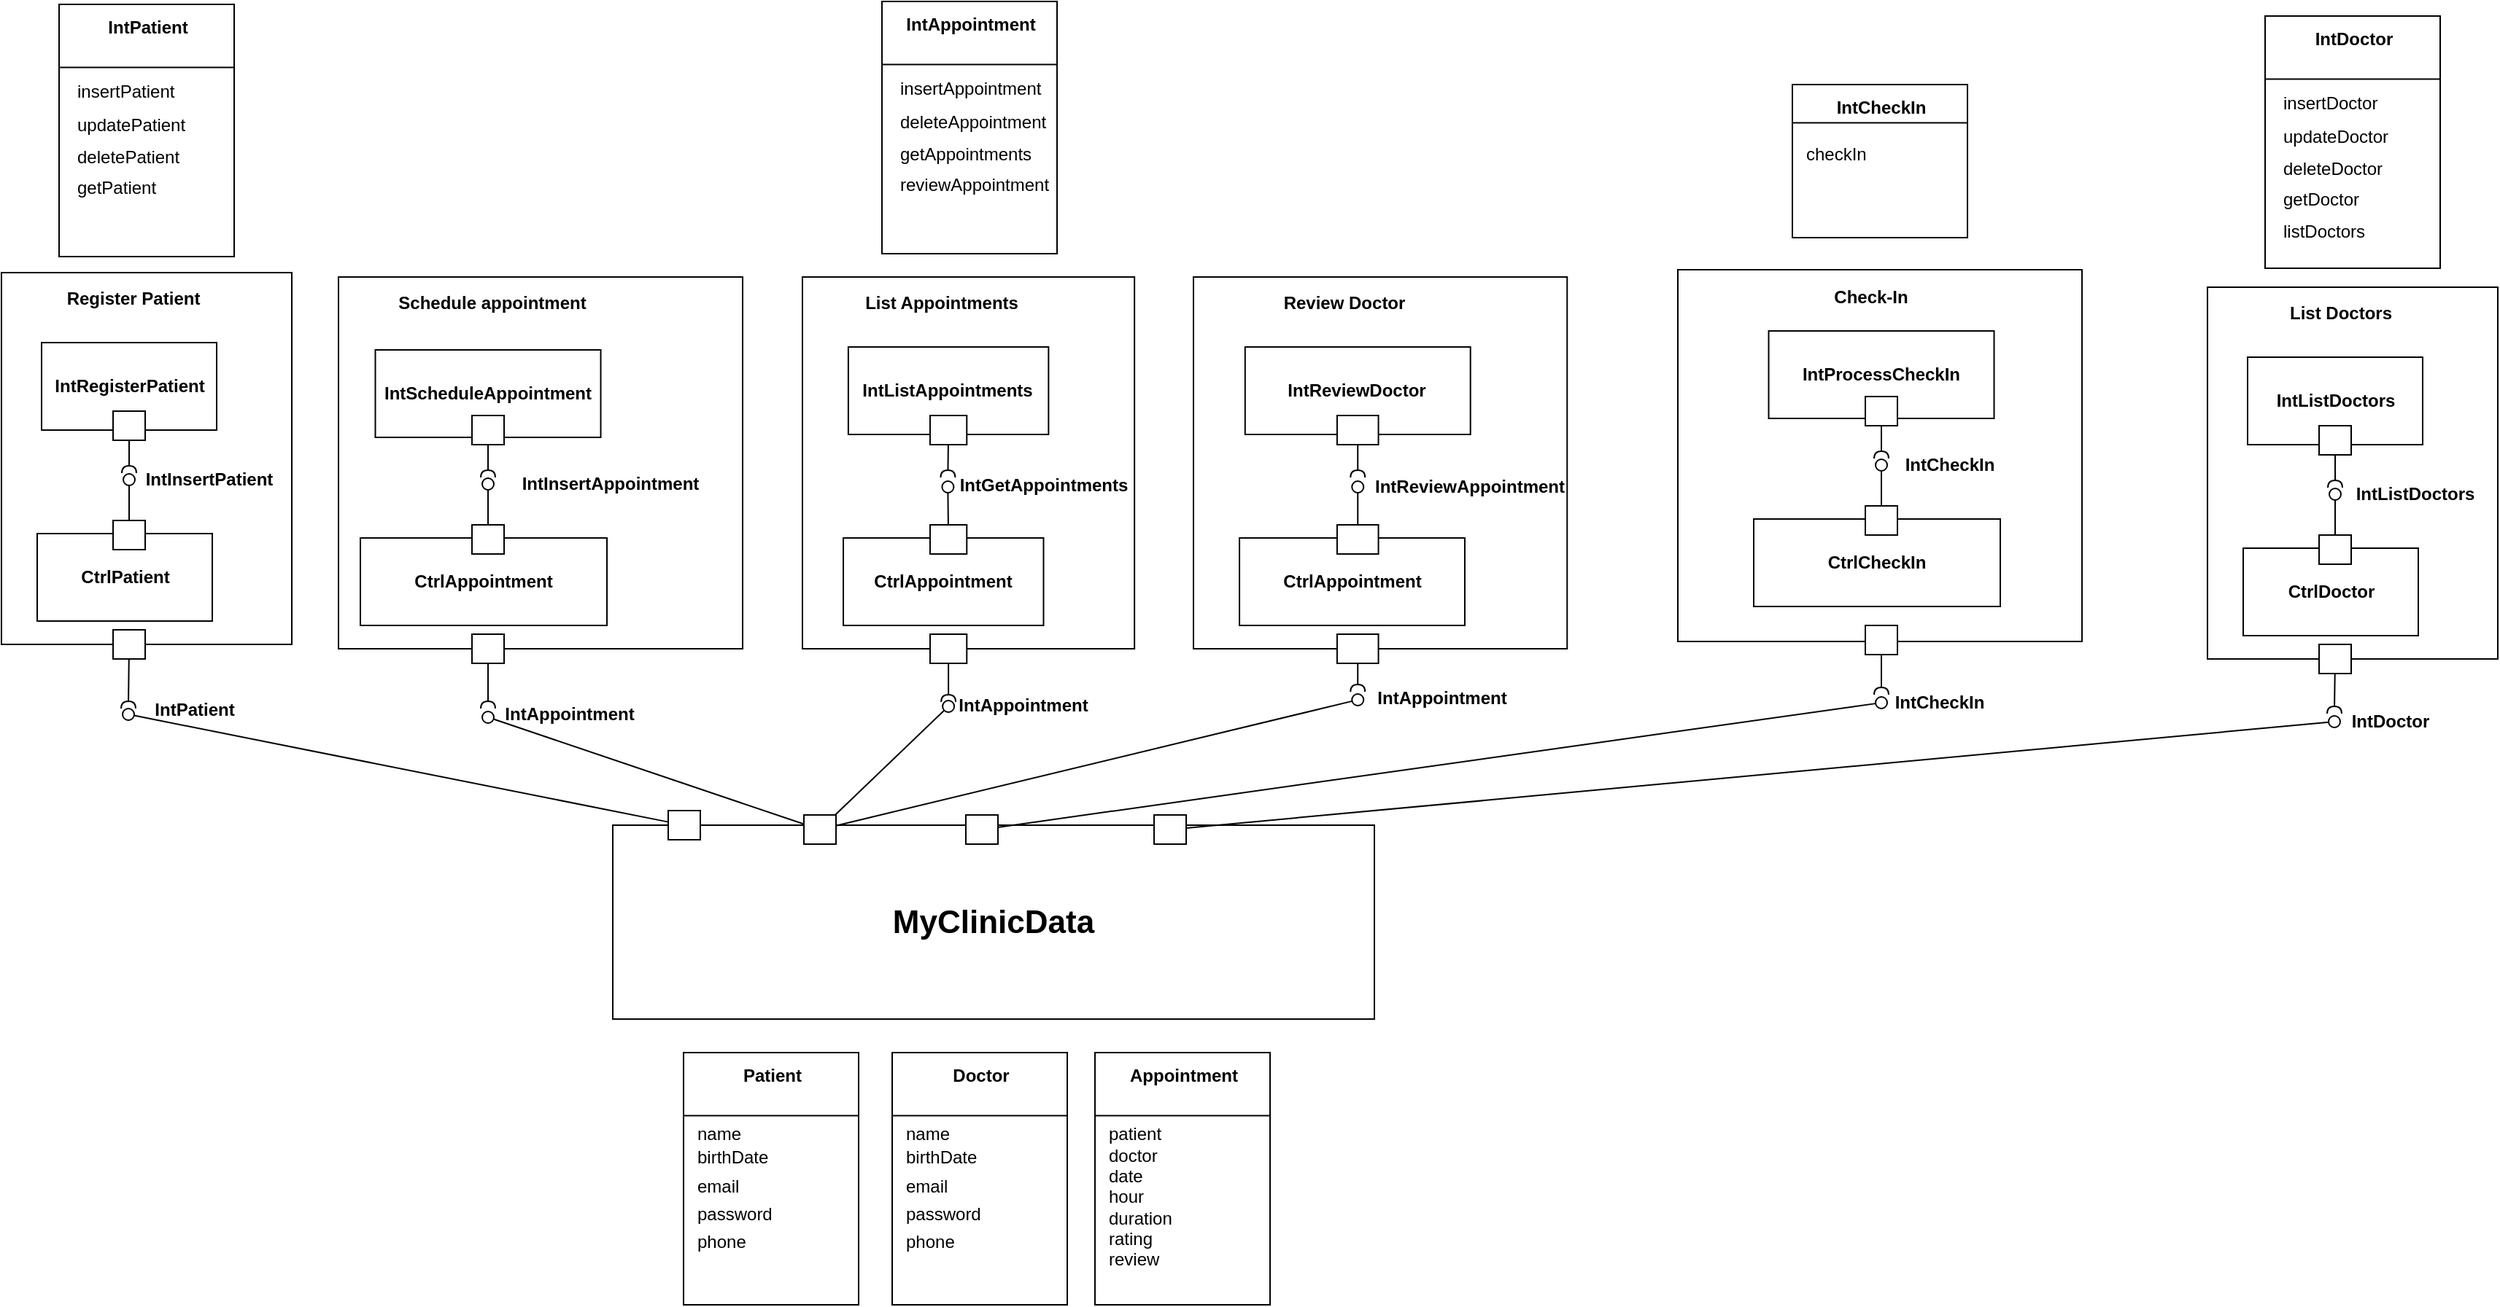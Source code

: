 <mxfile version="24.4.9" type="github">
  <diagram name="Page-1" id="0B5eI2xymsMHZ5SvDX9c">
    <mxGraphModel dx="3259" dy="1536" grid="0" gridSize="10" guides="1" tooltips="1" connect="1" arrows="1" fold="1" page="0" pageScale="1" pageWidth="827" pageHeight="1169" math="0" shadow="0">
      <root>
        <mxCell id="0" />
        <mxCell id="1" parent="0" />
        <mxCell id="xZbFikLeT4wvKo1gLeNr-37" value="" style="endArrow=none;html=1;rounded=0;align=center;verticalAlign=top;endFill=0;labelBackgroundColor=none;endSize=2;" parent="1" source="xZbFikLeT4wvKo1gLeNr-43" target="xZbFikLeT4wvKo1gLeNr-38" edge="1">
          <mxGeometry relative="1" as="geometry">
            <mxPoint x="-330" y="279" as="sourcePoint" />
          </mxGeometry>
        </mxCell>
        <mxCell id="xZbFikLeT4wvKo1gLeNr-38" value="" style="ellipse;html=1;fontSize=11;align=center;fillColor=none;points=[];aspect=fixed;resizable=0;verticalAlign=bottom;labelPosition=center;verticalLabelPosition=top;flipH=1;" parent="1" vertex="1">
          <mxGeometry x="-794" y="274" width="8" height="8" as="geometry" />
        </mxCell>
        <mxCell id="xZbFikLeT4wvKo1gLeNr-39" value="" style="endArrow=none;html=1;rounded=0;align=center;verticalAlign=top;endFill=0;labelBackgroundColor=none;endSize=2;" parent="1" source="xZbFikLeT4wvKo1gLeNr-41" target="xZbFikLeT4wvKo1gLeNr-40" edge="1">
          <mxGeometry relative="1" as="geometry" />
        </mxCell>
        <mxCell id="xZbFikLeT4wvKo1gLeNr-40" value="" style="shape=requiredInterface;html=1;fontSize=11;align=center;fillColor=none;points=[];aspect=fixed;resizable=0;verticalAlign=bottom;labelPosition=center;verticalLabelPosition=top;flipH=1;rotation=90;" parent="1" vertex="1">
          <mxGeometry x="-792.5" y="266.5" width="5" height="10" as="geometry" />
        </mxCell>
        <mxCell id="xZbFikLeT4wvKo1gLeNr-47" value="&lt;b&gt;IntPatient&lt;/b&gt;" style="text;html=1;align=center;verticalAlign=middle;resizable=0;points=[];autosize=1;strokeColor=none;fillColor=none;" parent="1" vertex="1">
          <mxGeometry x="-782" y="262" width="73" height="26" as="geometry" />
        </mxCell>
        <mxCell id="DU2dMSWvI3W8ItSwa-sJ-14" value="" style="endArrow=none;html=1;rounded=0;align=center;verticalAlign=top;endFill=0;labelBackgroundColor=none;endSize=2;" parent="1" source="DU2dMSWvI3W8ItSwa-sJ-19" target="DU2dMSWvI3W8ItSwa-sJ-15" edge="1">
          <mxGeometry relative="1" as="geometry">
            <mxPoint x="-23" y="279" as="sourcePoint" />
          </mxGeometry>
        </mxCell>
        <mxCell id="DU2dMSWvI3W8ItSwa-sJ-15" value="" style="ellipse;html=1;fontSize=11;align=center;fillColor=none;points=[];aspect=fixed;resizable=0;verticalAlign=bottom;labelPosition=center;verticalLabelPosition=top;flipH=1;" parent="1" vertex="1">
          <mxGeometry x="-547.5" y="276" width="8" height="8" as="geometry" />
        </mxCell>
        <mxCell id="DU2dMSWvI3W8ItSwa-sJ-16" value="" style="endArrow=none;html=1;rounded=0;align=center;verticalAlign=top;endFill=0;labelBackgroundColor=none;endSize=2;" parent="1" source="DU2dMSWvI3W8ItSwa-sJ-18" target="DU2dMSWvI3W8ItSwa-sJ-17" edge="1">
          <mxGeometry relative="1" as="geometry" />
        </mxCell>
        <mxCell id="DU2dMSWvI3W8ItSwa-sJ-17" value="" style="shape=requiredInterface;html=1;fontSize=11;align=center;fillColor=none;points=[];aspect=fixed;resizable=0;verticalAlign=bottom;labelPosition=center;verticalLabelPosition=top;flipH=1;rotation=90;" parent="1" vertex="1">
          <mxGeometry x="-546" y="266.5" width="5" height="10" as="geometry" />
        </mxCell>
        <mxCell id="DU2dMSWvI3W8ItSwa-sJ-20" value="&lt;b&gt;IntCheckIn&lt;/b&gt;" style="text;html=1;align=center;verticalAlign=middle;resizable=0;points=[];autosize=1;strokeColor=none;fillColor=none;" parent="1" vertex="1">
          <mxGeometry x="411.5" y="257" width="79" height="26" as="geometry" />
        </mxCell>
        <mxCell id="DU2dMSWvI3W8ItSwa-sJ-111" value="" style="endArrow=none;html=1;rounded=0;align=center;verticalAlign=top;endFill=0;labelBackgroundColor=none;endSize=2;" parent="1" source="DU2dMSWvI3W8ItSwa-sJ-117" target="DU2dMSWvI3W8ItSwa-sJ-112" edge="1">
          <mxGeometry relative="1" as="geometry">
            <mxPoint x="214" y="340" as="sourcePoint" />
          </mxGeometry>
        </mxCell>
        <mxCell id="DU2dMSWvI3W8ItSwa-sJ-112" value="" style="ellipse;html=1;fontSize=11;align=center;fillColor=none;points=[];aspect=fixed;resizable=0;verticalAlign=bottom;labelPosition=center;verticalLabelPosition=top;flipH=1;" parent="1" vertex="1">
          <mxGeometry x="407.5" y="266" width="8" height="8" as="geometry" />
        </mxCell>
        <mxCell id="DU2dMSWvI3W8ItSwa-sJ-113" value="" style="endArrow=none;html=1;rounded=0;align=center;verticalAlign=top;endFill=0;labelBackgroundColor=none;endSize=2;" parent="1" source="DU2dMSWvI3W8ItSwa-sJ-115" target="DU2dMSWvI3W8ItSwa-sJ-114" edge="1">
          <mxGeometry relative="1" as="geometry" />
        </mxCell>
        <mxCell id="DU2dMSWvI3W8ItSwa-sJ-114" value="" style="shape=requiredInterface;html=1;fontSize=11;align=center;fillColor=none;points=[];aspect=fixed;resizable=0;verticalAlign=bottom;labelPosition=center;verticalLabelPosition=top;flipH=1;rotation=90;" parent="1" vertex="1">
          <mxGeometry x="409" y="257" width="5" height="10" as="geometry" />
        </mxCell>
        <mxCell id="uUh43rR42mcih1yRo6Ay-1" value="" style="group" vertex="1" connectable="0" parent="1">
          <mxGeometry x="-837.5" y="-209" width="120" height="173" as="geometry" />
        </mxCell>
        <mxCell id="DU2dMSWvI3W8ItSwa-sJ-78" value="" style="rounded=0;whiteSpace=wrap;html=1;fillColor=none;" parent="uUh43rR42mcih1yRo6Ay-1" vertex="1">
          <mxGeometry width="120" height="173" as="geometry" />
        </mxCell>
        <mxCell id="DU2dMSWvI3W8ItSwa-sJ-77" value="&lt;b&gt;IntPatient&lt;/b&gt;" style="text;html=1;align=center;verticalAlign=middle;resizable=0;points=[];autosize=1;strokeColor=none;fillColor=none;" parent="uUh43rR42mcih1yRo6Ay-1" vertex="1">
          <mxGeometry x="23.5" y="3" width="73" height="26" as="geometry" />
        </mxCell>
        <mxCell id="DU2dMSWvI3W8ItSwa-sJ-79" value="insertPatient&lt;div style=&quot;line-height: 90%;&quot;&gt;&lt;br&gt;&lt;div style=&quot;line-height: 90%;&quot;&gt;updatePatient&lt;/div&gt;&lt;div style=&quot;line-height: 90%;&quot;&gt;&lt;br&gt;&lt;/div&gt;&lt;div style=&quot;line-height: 90%;&quot;&gt;deletePatient&lt;/div&gt;&lt;div style=&quot;line-height: 90%;&quot;&gt;&lt;br&gt;&lt;/div&gt;&lt;div style=&quot;line-height: 90%;&quot;&gt;getPatient&lt;/div&gt;&lt;/div&gt;" style="text;html=1;align=left;verticalAlign=middle;resizable=0;points=[];autosize=1;strokeColor=none;fillColor=none;" parent="uUh43rR42mcih1yRo6Ay-1" vertex="1">
          <mxGeometry x="10" y="46" width="92" height="91" as="geometry" />
        </mxCell>
        <mxCell id="DU2dMSWvI3W8ItSwa-sJ-80" style="rounded=0;orthogonalLoop=1;jettySize=auto;html=1;exitX=0;exitY=0.25;exitDx=0;exitDy=0;entryX=1;entryY=0.25;entryDx=0;entryDy=0;endArrow=none;endFill=0;" parent="uUh43rR42mcih1yRo6Ay-1" source="DU2dMSWvI3W8ItSwa-sJ-78" target="DU2dMSWvI3W8ItSwa-sJ-78" edge="1">
          <mxGeometry relative="1" as="geometry" />
        </mxCell>
        <mxCell id="uUh43rR42mcih1yRo6Ay-2" value="" style="group" vertex="1" connectable="0" parent="1">
          <mxGeometry x="-877" y="-25" width="199" height="265" as="geometry" />
        </mxCell>
        <mxCell id="xZbFikLeT4wvKo1gLeNr-18" value="" style="rounded=0;whiteSpace=wrap;html=1;fillColor=none;align=center;" parent="uUh43rR42mcih1yRo6Ay-2" vertex="1">
          <mxGeometry width="199" height="255" as="geometry" />
        </mxCell>
        <mxCell id="xZbFikLeT4wvKo1gLeNr-19" value="&lt;b&gt;Register Patient&lt;/b&gt;" style="text;html=1;align=center;verticalAlign=middle;resizable=0;points=[];autosize=1;strokeColor=none;fillColor=none;" parent="uUh43rR42mcih1yRo6Ay-2" vertex="1">
          <mxGeometry x="35.5" y="5" width="109" height="26" as="geometry" />
        </mxCell>
        <mxCell id="xZbFikLeT4wvKo1gLeNr-22" value="" style="endArrow=none;html=1;rounded=0;align=center;verticalAlign=top;endFill=0;labelBackgroundColor=none;endSize=2;" parent="uUh43rR42mcih1yRo6Ay-2" source="xZbFikLeT4wvKo1gLeNr-33" target="xZbFikLeT4wvKo1gLeNr-23" edge="1">
          <mxGeometry relative="1" as="geometry">
            <mxPoint x="87.5" y="173" as="sourcePoint" />
          </mxGeometry>
        </mxCell>
        <mxCell id="xZbFikLeT4wvKo1gLeNr-23" value="" style="ellipse;html=1;fontSize=11;align=center;fillColor=none;points=[];aspect=fixed;resizable=0;verticalAlign=bottom;labelPosition=center;verticalLabelPosition=top;flipH=1;" parent="uUh43rR42mcih1yRo6Ay-2" vertex="1">
          <mxGeometry x="83.5" y="138" width="8" height="8" as="geometry" />
        </mxCell>
        <mxCell id="xZbFikLeT4wvKo1gLeNr-25" value="" style="endArrow=none;html=1;rounded=0;align=center;verticalAlign=top;endFill=0;labelBackgroundColor=none;endSize=2;" parent="uUh43rR42mcih1yRo6Ay-2" source="xZbFikLeT4wvKo1gLeNr-24" target="xZbFikLeT4wvKo1gLeNr-26" edge="1">
          <mxGeometry relative="1" as="geometry" />
        </mxCell>
        <mxCell id="xZbFikLeT4wvKo1gLeNr-26" value="" style="shape=requiredInterface;html=1;fontSize=11;align=center;fillColor=none;points=[];aspect=fixed;resizable=0;verticalAlign=bottom;labelPosition=center;verticalLabelPosition=top;flipH=1;rotation=90;" parent="uUh43rR42mcih1yRo6Ay-2" vertex="1">
          <mxGeometry x="85" y="130" width="5" height="10" as="geometry" />
        </mxCell>
        <mxCell id="xZbFikLeT4wvKo1gLeNr-30" value="" style="group" parent="uUh43rR42mcih1yRo6Ay-2" vertex="1" connectable="0">
          <mxGeometry x="27.5" y="48" width="120" height="67" as="geometry" />
        </mxCell>
        <mxCell id="xZbFikLeT4wvKo1gLeNr-20" value="&lt;b&gt;IntRegisterPatient&lt;/b&gt;" style="rounded=0;whiteSpace=wrap;html=1;fillColor=none;" parent="xZbFikLeT4wvKo1gLeNr-30" vertex="1">
          <mxGeometry width="120" height="60" as="geometry" />
        </mxCell>
        <mxCell id="xZbFikLeT4wvKo1gLeNr-24" value="" style="html=1;rounded=0;" parent="xZbFikLeT4wvKo1gLeNr-30" vertex="1">
          <mxGeometry x="49" y="47" width="22" height="20" as="geometry" />
        </mxCell>
        <mxCell id="xZbFikLeT4wvKo1gLeNr-34" value="&lt;b&gt;IntInsertPatient&lt;/b&gt;" style="text;html=1;align=center;verticalAlign=middle;resizable=0;points=[];autosize=1;strokeColor=none;fillColor=none;" parent="uUh43rR42mcih1yRo6Ay-2" vertex="1">
          <mxGeometry x="89" y="129" width="105" height="26" as="geometry" />
        </mxCell>
        <mxCell id="xZbFikLeT4wvKo1gLeNr-35" value="" style="group" parent="uUh43rR42mcih1yRo6Ay-2" vertex="1" connectable="0">
          <mxGeometry x="24.5" y="170" width="120" height="69" as="geometry" />
        </mxCell>
        <mxCell id="xZbFikLeT4wvKo1gLeNr-29" value="&lt;b&gt;CtrlPatient&lt;/b&gt;" style="rounded=0;whiteSpace=wrap;html=1;fillColor=none;" parent="xZbFikLeT4wvKo1gLeNr-35" vertex="1">
          <mxGeometry y="9" width="120" height="60" as="geometry" />
        </mxCell>
        <mxCell id="xZbFikLeT4wvKo1gLeNr-33" value="" style="html=1;rounded=0;" parent="xZbFikLeT4wvKo1gLeNr-35" vertex="1">
          <mxGeometry x="52" width="22" height="20" as="geometry" />
        </mxCell>
        <mxCell id="xZbFikLeT4wvKo1gLeNr-41" value="" style="html=1;rounded=0;" parent="uUh43rR42mcih1yRo6Ay-2" vertex="1">
          <mxGeometry x="76.5" y="245" width="22" height="20" as="geometry" />
        </mxCell>
        <mxCell id="xZbFikLeT4wvKo1gLeNr-46" value="" style="group" parent="1" vertex="1" connectable="0">
          <mxGeometry x="-458" y="344" width="534" height="143" as="geometry" />
        </mxCell>
        <mxCell id="xZbFikLeT4wvKo1gLeNr-1" value="&lt;b&gt;&lt;font style=&quot;font-size: 22px;&quot;&gt;MyClinicData&lt;/font&gt;&lt;/b&gt;" style="rounded=0;whiteSpace=wrap;html=1;fillColor=none;" parent="xZbFikLeT4wvKo1gLeNr-46" vertex="1">
          <mxGeometry y="10" width="522" height="133" as="geometry" />
        </mxCell>
        <mxCell id="xZbFikLeT4wvKo1gLeNr-43" value="" style="html=1;rounded=0;fillColor=default;" parent="xZbFikLeT4wvKo1gLeNr-46" vertex="1">
          <mxGeometry x="38" width="22" height="20" as="geometry" />
        </mxCell>
        <mxCell id="DU2dMSWvI3W8ItSwa-sJ-117" value="" style="html=1;rounded=0;fillColor=default;" parent="xZbFikLeT4wvKo1gLeNr-46" vertex="1">
          <mxGeometry x="242" y="3" width="22" height="20" as="geometry" />
        </mxCell>
        <mxCell id="DU2dMSWvI3W8ItSwa-sJ-19" value="" style="html=1;rounded=0;fillColor=default;" parent="xZbFikLeT4wvKo1gLeNr-46" vertex="1">
          <mxGeometry x="131" y="3" width="22" height="20" as="geometry" />
        </mxCell>
        <mxCell id="uUh43rR42mcih1yRo6Ay-16" value="" style="html=1;rounded=0;fillColor=default;" vertex="1" parent="xZbFikLeT4wvKo1gLeNr-46">
          <mxGeometry x="371" y="3" width="22" height="20" as="geometry" />
        </mxCell>
        <mxCell id="uUh43rR42mcih1yRo6Ay-3" value="" style="group" vertex="1" connectable="0" parent="1">
          <mxGeometry x="-646" y="-22" width="277" height="265" as="geometry" />
        </mxCell>
        <mxCell id="DU2dMSWvI3W8ItSwa-sJ-1" value="" style="rounded=0;whiteSpace=wrap;html=1;fillColor=none;align=center;" parent="uUh43rR42mcih1yRo6Ay-3" vertex="1">
          <mxGeometry width="277" height="255" as="geometry" />
        </mxCell>
        <mxCell id="DU2dMSWvI3W8ItSwa-sJ-2" value="&lt;b&gt;Schedule appointment&lt;/b&gt;" style="text;html=1;align=center;verticalAlign=middle;resizable=0;points=[];autosize=1;strokeColor=none;fillColor=none;" parent="uUh43rR42mcih1yRo6Ay-3" vertex="1">
          <mxGeometry x="31.5" y="5" width="147" height="26" as="geometry" />
        </mxCell>
        <mxCell id="DU2dMSWvI3W8ItSwa-sJ-3" value="" style="endArrow=none;html=1;rounded=0;align=center;verticalAlign=top;endFill=0;labelBackgroundColor=none;endSize=2;" parent="uUh43rR42mcih1yRo6Ay-3" source="DU2dMSWvI3W8ItSwa-sJ-13" target="DU2dMSWvI3W8ItSwa-sJ-4" edge="1">
          <mxGeometry relative="1" as="geometry">
            <mxPoint x="102.5" y="173" as="sourcePoint" />
          </mxGeometry>
        </mxCell>
        <mxCell id="DU2dMSWvI3W8ItSwa-sJ-4" value="" style="ellipse;html=1;fontSize=11;align=center;fillColor=none;points=[];aspect=fixed;resizable=0;verticalAlign=bottom;labelPosition=center;verticalLabelPosition=top;flipH=1;" parent="uUh43rR42mcih1yRo6Ay-3" vertex="1">
          <mxGeometry x="98.5" y="138" width="8" height="8" as="geometry" />
        </mxCell>
        <mxCell id="DU2dMSWvI3W8ItSwa-sJ-5" value="" style="endArrow=none;html=1;rounded=0;align=center;verticalAlign=top;endFill=0;labelBackgroundColor=none;endSize=2;" parent="uUh43rR42mcih1yRo6Ay-3" source="DU2dMSWvI3W8ItSwa-sJ-9" target="DU2dMSWvI3W8ItSwa-sJ-6" edge="1">
          <mxGeometry relative="1" as="geometry" />
        </mxCell>
        <mxCell id="DU2dMSWvI3W8ItSwa-sJ-6" value="" style="shape=requiredInterface;html=1;fontSize=11;align=center;fillColor=none;points=[];aspect=fixed;resizable=0;verticalAlign=bottom;labelPosition=center;verticalLabelPosition=top;flipH=1;rotation=90;" parent="uUh43rR42mcih1yRo6Ay-3" vertex="1">
          <mxGeometry x="100" y="130" width="5" height="10" as="geometry" />
        </mxCell>
        <mxCell id="DU2dMSWvI3W8ItSwa-sJ-10" value="&lt;b&gt;IntInsertAppointment&lt;/b&gt;" style="text;html=1;align=center;verticalAlign=middle;resizable=0;points=[];autosize=1;strokeColor=none;fillColor=none;" parent="uUh43rR42mcih1yRo6Ay-3" vertex="1">
          <mxGeometry x="116" y="129" width="139" height="26" as="geometry" />
        </mxCell>
        <mxCell id="DU2dMSWvI3W8ItSwa-sJ-18" value="" style="html=1;rounded=0;" parent="uUh43rR42mcih1yRo6Ay-3" vertex="1">
          <mxGeometry x="91.5" y="245" width="22" height="20" as="geometry" />
        </mxCell>
        <mxCell id="DU2dMSWvI3W8ItSwa-sJ-22" value="" style="group" parent="uUh43rR42mcih1yRo6Ay-3" vertex="1" connectable="0">
          <mxGeometry x="25.25" y="50" width="154.5" height="65" as="geometry" />
        </mxCell>
        <mxCell id="DU2dMSWvI3W8ItSwa-sJ-8" value="&lt;b&gt;IntScheduleAppointment&lt;/b&gt;" style="rounded=0;whiteSpace=wrap;html=1;fillColor=none;" parent="DU2dMSWvI3W8ItSwa-sJ-22" vertex="1">
          <mxGeometry width="154.5" height="60" as="geometry" />
        </mxCell>
        <mxCell id="DU2dMSWvI3W8ItSwa-sJ-9" value="" style="html=1;rounded=0;" parent="DU2dMSWvI3W8ItSwa-sJ-22" vertex="1">
          <mxGeometry x="66.25" y="45" width="22" height="20" as="geometry" />
        </mxCell>
        <mxCell id="DU2dMSWvI3W8ItSwa-sJ-23" value="" style="group" parent="uUh43rR42mcih1yRo6Ay-3" vertex="1" connectable="0">
          <mxGeometry x="15" y="170" width="169" height="69" as="geometry" />
        </mxCell>
        <mxCell id="DU2dMSWvI3W8ItSwa-sJ-12" value="&lt;b&gt;CtrlAppointment&lt;/b&gt;" style="rounded=0;whiteSpace=wrap;html=1;fillColor=none;" parent="DU2dMSWvI3W8ItSwa-sJ-23" vertex="1">
          <mxGeometry y="9" width="169" height="60" as="geometry" />
        </mxCell>
        <mxCell id="DU2dMSWvI3W8ItSwa-sJ-13" value="" style="html=1;rounded=0;" parent="DU2dMSWvI3W8ItSwa-sJ-23" vertex="1">
          <mxGeometry x="76.5" width="22" height="20" as="geometry" />
        </mxCell>
        <mxCell id="uUh43rR42mcih1yRo6Ay-4" value="&lt;b&gt;IntAppointment&lt;/b&gt;" style="text;html=1;align=center;verticalAlign=middle;resizable=0;points=[];autosize=1;strokeColor=none;fillColor=none;" vertex="1" parent="1">
          <mxGeometry x="-541.5" y="265" width="107" height="26" as="geometry" />
        </mxCell>
        <mxCell id="uUh43rR42mcih1yRo6Ay-5" value="" style="group" vertex="1" connectable="0" parent="1">
          <mxGeometry x="-273.5" y="-211" width="130" height="173" as="geometry" />
        </mxCell>
        <mxCell id="DU2dMSWvI3W8ItSwa-sJ-105" value="" style="rounded=0;whiteSpace=wrap;html=1;fillColor=none;" parent="uUh43rR42mcih1yRo6Ay-5" vertex="1">
          <mxGeometry width="120" height="173" as="geometry" />
        </mxCell>
        <mxCell id="DU2dMSWvI3W8ItSwa-sJ-106" value="&lt;b&gt;IntAppointment&lt;/b&gt;" style="text;html=1;align=center;verticalAlign=middle;resizable=0;points=[];autosize=1;strokeColor=none;fillColor=none;" parent="uUh43rR42mcih1yRo6Ay-5" vertex="1">
          <mxGeometry x="6.5" y="3" width="107" height="26" as="geometry" />
        </mxCell>
        <mxCell id="DU2dMSWvI3W8ItSwa-sJ-107" value="insertAppointment&lt;div style=&quot;line-height: 90%;&quot;&gt;&lt;br&gt;&lt;div style=&quot;line-height: 90%;&quot;&gt;deleteAppointment&lt;/div&gt;&lt;div style=&quot;line-height: 90%;&quot;&gt;&lt;br&gt;&lt;/div&gt;&lt;div style=&quot;line-height: 90%;&quot;&gt;getAppointments&lt;/div&gt;&lt;div style=&quot;line-height: 90%;&quot;&gt;&lt;br&gt;&lt;/div&gt;&lt;div style=&quot;line-height: 90%;&quot;&gt;reviewAppointment&lt;/div&gt;&lt;/div&gt;" style="text;html=1;align=left;verticalAlign=middle;resizable=0;points=[];autosize=1;strokeColor=none;fillColor=none;" parent="uUh43rR42mcih1yRo6Ay-5" vertex="1">
          <mxGeometry x="10" y="46" width="120" height="91" as="geometry" />
        </mxCell>
        <mxCell id="DU2dMSWvI3W8ItSwa-sJ-108" style="rounded=0;orthogonalLoop=1;jettySize=auto;html=1;exitX=0;exitY=0.25;exitDx=0;exitDy=0;entryX=1;entryY=0.25;entryDx=0;entryDy=0;endArrow=none;endFill=0;" parent="uUh43rR42mcih1yRo6Ay-5" source="DU2dMSWvI3W8ItSwa-sJ-105" target="DU2dMSWvI3W8ItSwa-sJ-105" edge="1">
          <mxGeometry relative="1" as="geometry" />
        </mxCell>
        <mxCell id="uUh43rR42mcih1yRo6Ay-7" value="" style="group" vertex="1" connectable="0" parent="1">
          <mxGeometry x="272" y="-27" width="277" height="264" as="geometry" />
        </mxCell>
        <mxCell id="DU2dMSWvI3W8ItSwa-sJ-118" value="" style="rounded=0;whiteSpace=wrap;html=1;fillColor=none;align=center;container=0;" parent="uUh43rR42mcih1yRo6Ay-7" vertex="1">
          <mxGeometry width="277" height="255" as="geometry" />
        </mxCell>
        <mxCell id="DU2dMSWvI3W8ItSwa-sJ-115" value="" style="html=1;rounded=0;container=0;" parent="uUh43rR42mcih1yRo6Ay-7" vertex="1">
          <mxGeometry x="128.5" y="244" width="22" height="20" as="geometry" />
        </mxCell>
        <mxCell id="DU2dMSWvI3W8ItSwa-sJ-116" value="&lt;b&gt;Check-In&lt;/b&gt;" style="text;html=1;align=center;verticalAlign=middle;resizable=0;points=[];autosize=1;strokeColor=none;fillColor=none;container=0;" parent="uUh43rR42mcih1yRo6Ay-7" vertex="1">
          <mxGeometry x="97.5" y="6" width="69" height="26" as="geometry" />
        </mxCell>
        <mxCell id="DU2dMSWvI3W8ItSwa-sJ-119" value="" style="endArrow=none;html=1;rounded=0;align=center;verticalAlign=top;endFill=0;labelBackgroundColor=none;endSize=2;" parent="uUh43rR42mcih1yRo6Ay-7" source="DU2dMSWvI3W8ItSwa-sJ-129" target="DU2dMSWvI3W8ItSwa-sJ-120" edge="1">
          <mxGeometry relative="1" as="geometry">
            <mxPoint x="139.5" y="165" as="sourcePoint" />
          </mxGeometry>
        </mxCell>
        <mxCell id="DU2dMSWvI3W8ItSwa-sJ-120" value="" style="ellipse;html=1;fontSize=11;align=center;fillColor=none;points=[];aspect=fixed;resizable=0;verticalAlign=bottom;labelPosition=center;verticalLabelPosition=top;flipH=1;container=0;" parent="uUh43rR42mcih1yRo6Ay-7" vertex="1">
          <mxGeometry x="135.5" y="130" width="8" height="8" as="geometry" />
        </mxCell>
        <mxCell id="DU2dMSWvI3W8ItSwa-sJ-121" value="" style="endArrow=none;html=1;rounded=0;align=center;verticalAlign=top;endFill=0;labelBackgroundColor=none;endSize=2;" parent="uUh43rR42mcih1yRo6Ay-7" source="DU2dMSWvI3W8ItSwa-sJ-126" target="DU2dMSWvI3W8ItSwa-sJ-122" edge="1">
          <mxGeometry relative="1" as="geometry" />
        </mxCell>
        <mxCell id="DU2dMSWvI3W8ItSwa-sJ-122" value="" style="shape=requiredInterface;html=1;fontSize=11;align=center;fillColor=none;points=[];aspect=fixed;resizable=0;verticalAlign=bottom;labelPosition=center;verticalLabelPosition=top;flipH=1;rotation=90;container=0;" parent="uUh43rR42mcih1yRo6Ay-7" vertex="1">
          <mxGeometry x="137" y="122" width="5" height="10" as="geometry" />
        </mxCell>
        <mxCell id="DU2dMSWvI3W8ItSwa-sJ-123" value="&lt;b&gt;IntCheckIn&lt;/b&gt;" style="text;html=1;align=center;verticalAlign=middle;resizable=0;points=[];autosize=1;strokeColor=none;fillColor=none;container=0;" parent="uUh43rR42mcih1yRo6Ay-7" vertex="1">
          <mxGeometry x="146" y="121" width="79" height="26" as="geometry" />
        </mxCell>
        <mxCell id="DU2dMSWvI3W8ItSwa-sJ-125" value="&lt;b&gt;IntProcessCheckIn&lt;/b&gt;" style="rounded=0;whiteSpace=wrap;html=1;fillColor=none;container=0;" parent="uUh43rR42mcih1yRo6Ay-7" vertex="1">
          <mxGeometry x="62.25" y="42" width="154.5" height="60" as="geometry" />
        </mxCell>
        <mxCell id="DU2dMSWvI3W8ItSwa-sJ-126" value="" style="html=1;rounded=0;container=0;" parent="uUh43rR42mcih1yRo6Ay-7" vertex="1">
          <mxGeometry x="128.5" y="87" width="22" height="20" as="geometry" />
        </mxCell>
        <mxCell id="DU2dMSWvI3W8ItSwa-sJ-128" value="&lt;b&gt;CtrlCheckIn&lt;/b&gt;" style="rounded=0;whiteSpace=wrap;html=1;fillColor=none;container=0;" parent="uUh43rR42mcih1yRo6Ay-7" vertex="1">
          <mxGeometry x="52" y="171" width="169" height="60" as="geometry" />
        </mxCell>
        <mxCell id="DU2dMSWvI3W8ItSwa-sJ-129" value="" style="html=1;rounded=0;container=0;" parent="uUh43rR42mcih1yRo6Ay-7" vertex="1">
          <mxGeometry x="128.5" y="162" width="22" height="20" as="geometry" />
        </mxCell>
        <mxCell id="uUh43rR42mcih1yRo6Ay-8" value="" style="group" vertex="1" connectable="0" parent="1">
          <mxGeometry x="350.5" y="-154" width="120" height="105" as="geometry" />
        </mxCell>
        <mxCell id="DU2dMSWvI3W8ItSwa-sJ-130" value="" style="rounded=0;whiteSpace=wrap;html=1;fillColor=none;" parent="uUh43rR42mcih1yRo6Ay-8" vertex="1">
          <mxGeometry width="120" height="105" as="geometry" />
        </mxCell>
        <mxCell id="DU2dMSWvI3W8ItSwa-sJ-131" value="&lt;b&gt;IntCheckIn&lt;/b&gt;" style="text;html=1;align=center;verticalAlign=middle;resizable=0;points=[];autosize=1;strokeColor=none;fillColor=none;" parent="uUh43rR42mcih1yRo6Ay-8" vertex="1">
          <mxGeometry x="20.5" y="3" width="79" height="26" as="geometry" />
        </mxCell>
        <mxCell id="DU2dMSWvI3W8ItSwa-sJ-132" value="checkIn" style="text;html=1;align=left;verticalAlign=middle;resizable=0;points=[];autosize=1;strokeColor=none;fillColor=none;" parent="uUh43rR42mcih1yRo6Ay-8" vertex="1">
          <mxGeometry x="7" y="35" width="59" height="26" as="geometry" />
        </mxCell>
        <mxCell id="DU2dMSWvI3W8ItSwa-sJ-133" style="rounded=0;orthogonalLoop=1;jettySize=auto;html=1;exitX=0;exitY=0.25;exitDx=0;exitDy=0;entryX=1;entryY=0.25;entryDx=0;entryDy=0;endArrow=none;endFill=0;" parent="uUh43rR42mcih1yRo6Ay-8" source="DU2dMSWvI3W8ItSwa-sJ-130" target="DU2dMSWvI3W8ItSwa-sJ-130" edge="1">
          <mxGeometry relative="1" as="geometry" />
        </mxCell>
        <mxCell id="uUh43rR42mcih1yRo6Ay-40" value="" style="group" vertex="1" connectable="0" parent="1">
          <mxGeometry x="635" y="-15" width="199" height="265" as="geometry" />
        </mxCell>
        <mxCell id="uUh43rR42mcih1yRo6Ay-41" value="" style="rounded=0;whiteSpace=wrap;html=1;fillColor=none;align=center;" vertex="1" parent="uUh43rR42mcih1yRo6Ay-40">
          <mxGeometry width="199" height="255" as="geometry" />
        </mxCell>
        <mxCell id="uUh43rR42mcih1yRo6Ay-42" value="&lt;b&gt;List Doctors&lt;/b&gt;" style="text;html=1;align=center;verticalAlign=middle;resizable=0;points=[];autosize=1;strokeColor=none;fillColor=none;" vertex="1" parent="uUh43rR42mcih1yRo6Ay-40">
          <mxGeometry x="46.5" y="5" width="88" height="26" as="geometry" />
        </mxCell>
        <mxCell id="uUh43rR42mcih1yRo6Ay-43" value="" style="endArrow=none;html=1;rounded=0;align=center;verticalAlign=top;endFill=0;labelBackgroundColor=none;endSize=2;" edge="1" parent="uUh43rR42mcih1yRo6Ay-40" source="uUh43rR42mcih1yRo6Ay-53" target="uUh43rR42mcih1yRo6Ay-44">
          <mxGeometry relative="1" as="geometry">
            <mxPoint x="87.5" y="173" as="sourcePoint" />
          </mxGeometry>
        </mxCell>
        <mxCell id="uUh43rR42mcih1yRo6Ay-44" value="" style="ellipse;html=1;fontSize=11;align=center;fillColor=none;points=[];aspect=fixed;resizable=0;verticalAlign=bottom;labelPosition=center;verticalLabelPosition=top;flipH=1;" vertex="1" parent="uUh43rR42mcih1yRo6Ay-40">
          <mxGeometry x="83.5" y="138" width="8" height="8" as="geometry" />
        </mxCell>
        <mxCell id="uUh43rR42mcih1yRo6Ay-45" value="" style="endArrow=none;html=1;rounded=0;align=center;verticalAlign=top;endFill=0;labelBackgroundColor=none;endSize=2;" edge="1" parent="uUh43rR42mcih1yRo6Ay-40" source="uUh43rR42mcih1yRo6Ay-49" target="uUh43rR42mcih1yRo6Ay-46">
          <mxGeometry relative="1" as="geometry" />
        </mxCell>
        <mxCell id="uUh43rR42mcih1yRo6Ay-46" value="" style="shape=requiredInterface;html=1;fontSize=11;align=center;fillColor=none;points=[];aspect=fixed;resizable=0;verticalAlign=bottom;labelPosition=center;verticalLabelPosition=top;flipH=1;rotation=90;" vertex="1" parent="uUh43rR42mcih1yRo6Ay-40">
          <mxGeometry x="85" y="130" width="5" height="10" as="geometry" />
        </mxCell>
        <mxCell id="uUh43rR42mcih1yRo6Ay-47" value="" style="group" vertex="1" connectable="0" parent="uUh43rR42mcih1yRo6Ay-40">
          <mxGeometry x="27.5" y="48" width="120" height="67" as="geometry" />
        </mxCell>
        <mxCell id="uUh43rR42mcih1yRo6Ay-48" value="&lt;b&gt;IntListDoctors&lt;/b&gt;" style="rounded=0;whiteSpace=wrap;html=1;fillColor=none;" vertex="1" parent="uUh43rR42mcih1yRo6Ay-47">
          <mxGeometry width="120" height="60" as="geometry" />
        </mxCell>
        <mxCell id="uUh43rR42mcih1yRo6Ay-49" value="" style="html=1;rounded=0;" vertex="1" parent="uUh43rR42mcih1yRo6Ay-47">
          <mxGeometry x="49" y="47" width="22" height="20" as="geometry" />
        </mxCell>
        <mxCell id="uUh43rR42mcih1yRo6Ay-50" value="&lt;b&gt;IntListDoctors&lt;/b&gt;" style="text;html=1;align=center;verticalAlign=middle;resizable=0;points=[];autosize=1;strokeColor=none;fillColor=none;" vertex="1" parent="uUh43rR42mcih1yRo6Ay-40">
          <mxGeometry x="92" y="129" width="99" height="26" as="geometry" />
        </mxCell>
        <mxCell id="uUh43rR42mcih1yRo6Ay-51" value="" style="group" vertex="1" connectable="0" parent="uUh43rR42mcih1yRo6Ay-40">
          <mxGeometry x="24.5" y="170" width="120" height="69" as="geometry" />
        </mxCell>
        <mxCell id="uUh43rR42mcih1yRo6Ay-52" value="&lt;b&gt;CtrlDoctor&lt;/b&gt;" style="rounded=0;whiteSpace=wrap;html=1;fillColor=none;" vertex="1" parent="uUh43rR42mcih1yRo6Ay-51">
          <mxGeometry y="9" width="120" height="60" as="geometry" />
        </mxCell>
        <mxCell id="uUh43rR42mcih1yRo6Ay-53" value="" style="html=1;rounded=0;" vertex="1" parent="uUh43rR42mcih1yRo6Ay-51">
          <mxGeometry x="52" width="22" height="20" as="geometry" />
        </mxCell>
        <mxCell id="uUh43rR42mcih1yRo6Ay-54" value="" style="html=1;rounded=0;" vertex="1" parent="uUh43rR42mcih1yRo6Ay-40">
          <mxGeometry x="76.5" y="245" width="22" height="20" as="geometry" />
        </mxCell>
        <mxCell id="uUh43rR42mcih1yRo6Ay-55" value="&lt;b&gt;IntDoctor&lt;/b&gt;" style="text;html=1;align=center;verticalAlign=middle;resizable=0;points=[];autosize=1;strokeColor=none;fillColor=none;" vertex="1" parent="1">
          <mxGeometry x="724.5" y="270" width="71" height="26" as="geometry" />
        </mxCell>
        <mxCell id="uUh43rR42mcih1yRo6Ay-56" value="" style="ellipse;html=1;fontSize=11;align=center;fillColor=none;points=[];aspect=fixed;resizable=0;verticalAlign=bottom;labelPosition=center;verticalLabelPosition=top;flipH=1;" vertex="1" parent="1">
          <mxGeometry x="718" y="279" width="8" height="8" as="geometry" />
        </mxCell>
        <mxCell id="uUh43rR42mcih1yRo6Ay-57" value="" style="endArrow=none;html=1;rounded=0;align=center;verticalAlign=top;endFill=0;labelBackgroundColor=none;endSize=2;" edge="1" target="uUh43rR42mcih1yRo6Ay-58" parent="1" source="uUh43rR42mcih1yRo6Ay-54">
          <mxGeometry relative="1" as="geometry">
            <mxPoint x="610" y="257" as="sourcePoint" />
          </mxGeometry>
        </mxCell>
        <mxCell id="uUh43rR42mcih1yRo6Ay-58" value="" style="shape=requiredInterface;html=1;fontSize=11;align=center;fillColor=none;points=[];aspect=fixed;resizable=0;verticalAlign=bottom;labelPosition=center;verticalLabelPosition=top;flipH=1;rotation=90;" vertex="1" parent="1">
          <mxGeometry x="719.5" y="270" width="5" height="10" as="geometry" />
        </mxCell>
        <mxCell id="uUh43rR42mcih1yRo6Ay-59" value="" style="endArrow=none;html=1;rounded=0;align=center;verticalAlign=top;endFill=0;labelBackgroundColor=none;endSize=2;" edge="1" parent="1" source="uUh43rR42mcih1yRo6Ay-16" target="uUh43rR42mcih1yRo6Ay-56">
          <mxGeometry relative="1" as="geometry">
            <mxPoint x="-184" y="364" as="sourcePoint" />
            <mxPoint x="84" y="288" as="targetPoint" />
          </mxGeometry>
        </mxCell>
        <mxCell id="uUh43rR42mcih1yRo6Ay-76" value="" style="group" vertex="1" connectable="0" parent="1">
          <mxGeometry x="-328" y="-22" width="239" height="265" as="geometry" />
        </mxCell>
        <mxCell id="uUh43rR42mcih1yRo6Ay-77" value="" style="rounded=0;whiteSpace=wrap;html=1;fillColor=none;align=center;" vertex="1" parent="uUh43rR42mcih1yRo6Ay-76">
          <mxGeometry width="227.565" height="255" as="geometry" />
        </mxCell>
        <mxCell id="uUh43rR42mcih1yRo6Ay-78" value="&lt;b&gt;List Appointments&lt;/b&gt;" style="text;html=1;align=center;verticalAlign=middle;resizable=0;points=[];autosize=1;strokeColor=none;fillColor=none;" vertex="1" parent="uUh43rR42mcih1yRo6Ay-76">
          <mxGeometry x="33.734" y="5" width="123" height="26" as="geometry" />
        </mxCell>
        <mxCell id="uUh43rR42mcih1yRo6Ay-79" value="" style="endArrow=none;html=1;rounded=0;align=center;verticalAlign=top;endFill=0;labelBackgroundColor=none;endSize=2;" edge="1" parent="uUh43rR42mcih1yRo6Ay-76" source="uUh43rR42mcih1yRo6Ay-89" target="uUh43rR42mcih1yRo6Ay-80">
          <mxGeometry relative="1" as="geometry">
            <mxPoint x="100.06" y="173" as="sourcePoint" />
          </mxGeometry>
        </mxCell>
        <mxCell id="uUh43rR42mcih1yRo6Ay-80" value="" style="ellipse;html=1;fontSize=11;align=center;fillColor=none;points=[];aspect=fixed;resizable=0;verticalAlign=bottom;labelPosition=center;verticalLabelPosition=top;flipH=1;" vertex="1" parent="uUh43rR42mcih1yRo6Ay-76">
          <mxGeometry x="95.706" y="140" width="8" height="8" as="geometry" />
        </mxCell>
        <mxCell id="uUh43rR42mcih1yRo6Ay-81" value="" style="endArrow=none;html=1;rounded=0;align=center;verticalAlign=top;endFill=0;labelBackgroundColor=none;endSize=2;" edge="1" parent="uUh43rR42mcih1yRo6Ay-76" source="uUh43rR42mcih1yRo6Ay-85" target="uUh43rR42mcih1yRo6Ay-82">
          <mxGeometry relative="1" as="geometry" />
        </mxCell>
        <mxCell id="uUh43rR42mcih1yRo6Ay-82" value="" style="shape=requiredInterface;html=1;fontSize=11;align=center;fillColor=none;points=[];aspect=fixed;resizable=0;verticalAlign=bottom;labelPosition=center;verticalLabelPosition=top;flipH=1;rotation=90;" vertex="1" parent="uUh43rR42mcih1yRo6Ay-76">
          <mxGeometry x="97.201" y="130" width="5" height="10" as="geometry" />
        </mxCell>
        <mxCell id="uUh43rR42mcih1yRo6Ay-83" value="" style="group" vertex="1" connectable="0" parent="uUh43rR42mcih1yRo6Ay-76">
          <mxGeometry x="31.447" y="48" width="137.225" height="67" as="geometry" />
        </mxCell>
        <mxCell id="uUh43rR42mcih1yRo6Ay-84" value="&lt;b&gt;IntListAppointments&lt;/b&gt;" style="rounded=0;whiteSpace=wrap;html=1;fillColor=none;" vertex="1" parent="uUh43rR42mcih1yRo6Ay-83">
          <mxGeometry width="137.225" height="60" as="geometry" />
        </mxCell>
        <mxCell id="uUh43rR42mcih1yRo6Ay-85" value="" style="html=1;rounded=0;" vertex="1" parent="uUh43rR42mcih1yRo6Ay-83">
          <mxGeometry x="56.033" y="47" width="25.158" height="20" as="geometry" />
        </mxCell>
        <mxCell id="uUh43rR42mcih1yRo6Ay-86" value="&lt;b&gt;IntGetAppointments&lt;/b&gt;" style="text;html=1;align=center;verticalAlign=middle;resizable=0;points=[];autosize=1;strokeColor=none;fillColor=none;" vertex="1" parent="uUh43rR42mcih1yRo6Ay-76">
          <mxGeometry x="98.202" y="130" width="133" height="26" as="geometry" />
        </mxCell>
        <mxCell id="uUh43rR42mcih1yRo6Ay-87" value="" style="group" vertex="1" connectable="0" parent="uUh43rR42mcih1yRo6Ay-76">
          <mxGeometry x="28.017" y="170" width="137.225" height="69" as="geometry" />
        </mxCell>
        <mxCell id="uUh43rR42mcih1yRo6Ay-88" value="&lt;b&gt;CtrlAppointment&lt;/b&gt;" style="rounded=0;whiteSpace=wrap;html=1;fillColor=none;" vertex="1" parent="uUh43rR42mcih1yRo6Ay-87">
          <mxGeometry y="9" width="137.225" height="60" as="geometry" />
        </mxCell>
        <mxCell id="uUh43rR42mcih1yRo6Ay-89" value="" style="html=1;rounded=0;" vertex="1" parent="uUh43rR42mcih1yRo6Ay-87">
          <mxGeometry x="59.464" width="25.158" height="20" as="geometry" />
        </mxCell>
        <mxCell id="uUh43rR42mcih1yRo6Ay-90" value="" style="html=1;rounded=0;" vertex="1" parent="uUh43rR42mcih1yRo6Ay-76">
          <mxGeometry x="87.481" y="245" width="25.158" height="20" as="geometry" />
        </mxCell>
        <mxCell id="uUh43rR42mcih1yRo6Ay-92" value="" style="endArrow=none;html=1;rounded=0;align=center;verticalAlign=top;endFill=0;labelBackgroundColor=none;endSize=2;" edge="1" target="uUh43rR42mcih1yRo6Ay-93" parent="1" source="DU2dMSWvI3W8ItSwa-sJ-19">
          <mxGeometry relative="1" as="geometry">
            <mxPoint x="-120.5" y="348.5" as="sourcePoint" />
          </mxGeometry>
        </mxCell>
        <mxCell id="uUh43rR42mcih1yRo6Ay-93" value="" style="ellipse;html=1;fontSize=11;align=center;fillColor=none;points=[];aspect=fixed;resizable=0;verticalAlign=bottom;labelPosition=center;verticalLabelPosition=top;flipH=1;" vertex="1" parent="1">
          <mxGeometry x="-231.94" y="268.5" width="8" height="8" as="geometry" />
        </mxCell>
        <mxCell id="uUh43rR42mcih1yRo6Ay-94" value="" style="endArrow=none;html=1;rounded=0;align=center;verticalAlign=top;endFill=0;labelBackgroundColor=none;endSize=2;" edge="1" target="uUh43rR42mcih1yRo6Ay-95" parent="1" source="uUh43rR42mcih1yRo6Ay-90">
          <mxGeometry relative="1" as="geometry">
            <mxPoint x="-336.5" y="238.5" as="sourcePoint" />
          </mxGeometry>
        </mxCell>
        <mxCell id="uUh43rR42mcih1yRo6Ay-95" value="" style="shape=requiredInterface;html=1;fontSize=11;align=center;fillColor=none;points=[];aspect=fixed;resizable=0;verticalAlign=bottom;labelPosition=center;verticalLabelPosition=top;flipH=1;rotation=90;" vertex="1" parent="1">
          <mxGeometry x="-230.44" y="262" width="5" height="10" as="geometry" />
        </mxCell>
        <mxCell id="uUh43rR42mcih1yRo6Ay-96" value="&lt;b&gt;IntAppointment&lt;/b&gt;" style="text;html=1;align=center;verticalAlign=middle;resizable=0;points=[];autosize=1;strokeColor=none;fillColor=none;" vertex="1" parent="1">
          <mxGeometry x="-230.44" y="258.5" width="107" height="26" as="geometry" />
        </mxCell>
        <mxCell id="uUh43rR42mcih1yRo6Ay-116" value="" style="group" vertex="1" connectable="0" parent="1">
          <mxGeometry x="-60" y="-22" width="278" height="265" as="geometry" />
        </mxCell>
        <mxCell id="uUh43rR42mcih1yRo6Ay-117" value="" style="rounded=0;whiteSpace=wrap;html=1;fillColor=none;align=center;" vertex="1" parent="uUh43rR42mcih1yRo6Ay-116">
          <mxGeometry width="256.12" height="255" as="geometry" />
        </mxCell>
        <mxCell id="uUh43rR42mcih1yRo6Ay-118" value="&lt;b&gt;Review Doctor&lt;/b&gt;" style="text;html=1;align=center;verticalAlign=middle;resizable=0;points=[];autosize=1;strokeColor=none;fillColor=none;" vertex="1" parent="uUh43rR42mcih1yRo6Ay-116">
          <mxGeometry x="52.125" y="5" width="101" height="26" as="geometry" />
        </mxCell>
        <mxCell id="uUh43rR42mcih1yRo6Ay-119" value="" style="endArrow=none;html=1;rounded=0;align=center;verticalAlign=top;endFill=0;labelBackgroundColor=none;endSize=2;" edge="1" parent="uUh43rR42mcih1yRo6Ay-116" source="uUh43rR42mcih1yRo6Ay-129" target="uUh43rR42mcih1yRo6Ay-120">
          <mxGeometry relative="1" as="geometry">
            <mxPoint x="112.616" y="173" as="sourcePoint" />
          </mxGeometry>
        </mxCell>
        <mxCell id="uUh43rR42mcih1yRo6Ay-120" value="" style="ellipse;html=1;fontSize=11;align=center;fillColor=none;points=[];aspect=fixed;resizable=0;verticalAlign=bottom;labelPosition=center;verticalLabelPosition=top;flipH=1;" vertex="1" parent="uUh43rR42mcih1yRo6Ay-116">
          <mxGeometry x="108.618" y="140" width="8" height="8" as="geometry" />
        </mxCell>
        <mxCell id="uUh43rR42mcih1yRo6Ay-121" value="" style="endArrow=none;html=1;rounded=0;align=center;verticalAlign=top;endFill=0;labelBackgroundColor=none;endSize=2;" edge="1" parent="uUh43rR42mcih1yRo6Ay-116" source="uUh43rR42mcih1yRo6Ay-125" target="uUh43rR42mcih1yRo6Ay-122">
          <mxGeometry relative="1" as="geometry" />
        </mxCell>
        <mxCell id="uUh43rR42mcih1yRo6Ay-122" value="" style="shape=requiredInterface;html=1;fontSize=11;align=center;fillColor=none;points=[];aspect=fixed;resizable=0;verticalAlign=bottom;labelPosition=center;verticalLabelPosition=top;flipH=1;rotation=90;" vertex="1" parent="uUh43rR42mcih1yRo6Ay-116">
          <mxGeometry x="110.118" y="130" width="5" height="10" as="geometry" />
        </mxCell>
        <mxCell id="uUh43rR42mcih1yRo6Ay-123" value="" style="group" vertex="1" connectable="0" parent="uUh43rR42mcih1yRo6Ay-116">
          <mxGeometry x="35.394" y="48" width="154.444" height="67" as="geometry" />
        </mxCell>
        <mxCell id="uUh43rR42mcih1yRo6Ay-124" value="&lt;b&gt;IntReviewDoctor&lt;/b&gt;" style="rounded=0;whiteSpace=wrap;html=1;fillColor=none;" vertex="1" parent="uUh43rR42mcih1yRo6Ay-123">
          <mxGeometry width="154.444" height="60" as="geometry" />
        </mxCell>
        <mxCell id="uUh43rR42mcih1yRo6Ay-125" value="" style="html=1;rounded=0;" vertex="1" parent="uUh43rR42mcih1yRo6Ay-123">
          <mxGeometry x="63.065" y="47" width="28.315" height="20" as="geometry" />
        </mxCell>
        <mxCell id="uUh43rR42mcih1yRo6Ay-127" value="" style="group" vertex="1" connectable="0" parent="uUh43rR42mcih1yRo6Ay-116">
          <mxGeometry x="31.532" y="170" width="154.444" height="69" as="geometry" />
        </mxCell>
        <mxCell id="uUh43rR42mcih1yRo6Ay-128" value="&lt;b&gt;CtrlAppointment&lt;/b&gt;" style="rounded=0;whiteSpace=wrap;html=1;fillColor=none;" vertex="1" parent="uUh43rR42mcih1yRo6Ay-127">
          <mxGeometry y="9" width="154.444" height="60" as="geometry" />
        </mxCell>
        <mxCell id="uUh43rR42mcih1yRo6Ay-129" value="" style="html=1;rounded=0;" vertex="1" parent="uUh43rR42mcih1yRo6Ay-127">
          <mxGeometry x="66.926" width="28.315" height="20" as="geometry" />
        </mxCell>
        <mxCell id="uUh43rR42mcih1yRo6Ay-130" value="" style="html=1;rounded=0;" vertex="1" parent="uUh43rR42mcih1yRo6Ay-116">
          <mxGeometry x="98.458" y="245" width="28.315" height="20" as="geometry" />
        </mxCell>
        <mxCell id="uUh43rR42mcih1yRo6Ay-126" value="&lt;b&gt;IntReviewAppointment&lt;/b&gt;" style="text;html=1;align=center;verticalAlign=middle;resizable=0;points=[];autosize=1;strokeColor=none;fillColor=none;" vertex="1" parent="uUh43rR42mcih1yRo6Ay-116">
          <mxGeometry x="115.119" y="131" width="148" height="26" as="geometry" />
        </mxCell>
        <mxCell id="uUh43rR42mcih1yRo6Ay-131" value="&lt;b&gt;IntAppointment&lt;/b&gt;" style="text;html=1;align=center;verticalAlign=middle;resizable=0;points=[];autosize=1;strokeColor=none;fillColor=none;" vertex="1" parent="1">
          <mxGeometry x="56.62" y="254" width="107" height="26" as="geometry" />
        </mxCell>
        <mxCell id="uUh43rR42mcih1yRo6Ay-132" value="" style="ellipse;html=1;fontSize=11;align=center;fillColor=none;points=[];aspect=fixed;resizable=0;verticalAlign=bottom;labelPosition=center;verticalLabelPosition=top;flipH=1;" vertex="1" parent="1">
          <mxGeometry x="48.62" y="264" width="8" height="8" as="geometry" />
        </mxCell>
        <mxCell id="uUh43rR42mcih1yRo6Ay-133" value="" style="endArrow=none;html=1;rounded=0;align=center;verticalAlign=top;endFill=0;labelBackgroundColor=none;endSize=2;" edge="1" source="uUh43rR42mcih1yRo6Ay-130" target="uUh43rR42mcih1yRo6Ay-134" parent="1">
          <mxGeometry relative="1" as="geometry">
            <mxPoint x="-80" y="211" as="sourcePoint" />
          </mxGeometry>
        </mxCell>
        <mxCell id="uUh43rR42mcih1yRo6Ay-134" value="" style="shape=requiredInterface;html=1;fontSize=11;align=center;fillColor=none;points=[];aspect=fixed;resizable=0;verticalAlign=bottom;labelPosition=center;verticalLabelPosition=top;flipH=1;rotation=90;" vertex="1" parent="1">
          <mxGeometry x="50.12" y="255" width="5" height="10" as="geometry" />
        </mxCell>
        <mxCell id="uUh43rR42mcih1yRo6Ay-140" value="" style="endArrow=none;html=1;rounded=0;align=center;verticalAlign=top;endFill=0;labelBackgroundColor=none;endSize=2;" edge="1" parent="1" source="DU2dMSWvI3W8ItSwa-sJ-19" target="uUh43rR42mcih1yRo6Ay-132">
          <mxGeometry relative="1" as="geometry">
            <mxPoint x="-55" y="365" as="sourcePoint" />
            <mxPoint x="384" y="287" as="targetPoint" />
          </mxGeometry>
        </mxCell>
        <mxCell id="uUh43rR42mcih1yRo6Ay-141" value="" style="group" vertex="1" connectable="0" parent="1">
          <mxGeometry x="674.5" y="-201" width="120" height="175" as="geometry" />
        </mxCell>
        <mxCell id="uUh43rR42mcih1yRo6Ay-36" value="" style="rounded=0;whiteSpace=wrap;html=1;fillColor=none;" vertex="1" parent="uUh43rR42mcih1yRo6Ay-141">
          <mxGeometry width="120" height="173" as="geometry" />
        </mxCell>
        <mxCell id="uUh43rR42mcih1yRo6Ay-37" value="&lt;b&gt;IntDoctor&lt;/b&gt;" style="text;html=1;align=center;verticalAlign=middle;resizable=0;points=[];autosize=1;strokeColor=none;fillColor=none;" vertex="1" parent="uUh43rR42mcih1yRo6Ay-141">
          <mxGeometry x="24.5" y="3" width="71" height="26" as="geometry" />
        </mxCell>
        <mxCell id="uUh43rR42mcih1yRo6Ay-38" value="insertDoctor&lt;div style=&quot;line-height: 90%;&quot;&gt;&lt;br&gt;&lt;div style=&quot;line-height: 90%;&quot;&gt;update&lt;span style=&quot;background-color: initial;&quot;&gt;Doctor&lt;/span&gt;&lt;/div&gt;&lt;div style=&quot;line-height: 90%;&quot;&gt;&lt;br&gt;&lt;/div&gt;&lt;div style=&quot;line-height: 90%;&quot;&gt;delete&lt;span style=&quot;background-color: initial;&quot;&gt;Doctor&lt;/span&gt;&lt;/div&gt;&lt;div style=&quot;line-height: 90%;&quot;&gt;&lt;br&gt;&lt;/div&gt;&lt;div style=&quot;line-height: 90%;&quot;&gt;get&lt;span style=&quot;background-color: initial;&quot;&gt;Doctor&lt;/span&gt;&lt;/div&gt;&lt;div style=&quot;line-height: 90%;&quot;&gt;&lt;span style=&quot;background-color: initial;&quot;&gt;&lt;br&gt;&lt;/span&gt;&lt;/div&gt;&lt;div style=&quot;line-height: 90%;&quot;&gt;&lt;span style=&quot;background-color: initial;&quot;&gt;listDoctors&lt;/span&gt;&lt;/div&gt;&lt;div style=&quot;line-height: 90%;&quot;&gt;&lt;br&gt;&lt;/div&gt;&lt;/div&gt;" style="text;html=1;align=left;verticalAlign=middle;resizable=0;points=[];autosize=1;strokeColor=none;fillColor=none;" vertex="1" parent="uUh43rR42mcih1yRo6Ay-141">
          <mxGeometry x="10" y="46" width="90" height="124" as="geometry" />
        </mxCell>
        <mxCell id="uUh43rR42mcih1yRo6Ay-39" style="rounded=0;orthogonalLoop=1;jettySize=auto;html=1;exitX=0;exitY=0.25;exitDx=0;exitDy=0;entryX=1;entryY=0.25;entryDx=0;entryDy=0;endArrow=none;endFill=0;" edge="1" parent="uUh43rR42mcih1yRo6Ay-141" source="uUh43rR42mcih1yRo6Ay-36" target="uUh43rR42mcih1yRo6Ay-36">
          <mxGeometry relative="1" as="geometry" />
        </mxCell>
        <mxCell id="uUh43rR42mcih1yRo6Ay-143" value="" style="rounded=0;whiteSpace=wrap;html=1;fillColor=none;" vertex="1" parent="1">
          <mxGeometry x="-266.5" y="510" width="120" height="173" as="geometry" />
        </mxCell>
        <mxCell id="uUh43rR42mcih1yRo6Ay-144" value="&lt;b&gt;Doctor&lt;/b&gt;" style="text;html=1;align=center;verticalAlign=middle;resizable=0;points=[];autosize=1;strokeColor=none;fillColor=none;" vertex="1" parent="1">
          <mxGeometry x="-235" y="513" width="57" height="26" as="geometry" />
        </mxCell>
        <mxCell id="uUh43rR42mcih1yRo6Ay-145" value="name&lt;div style=&quot;line-height: 160%;&quot;&gt;birthDate&lt;/div&gt;&lt;div style=&quot;line-height: 160%;&quot;&gt;email&lt;/div&gt;&lt;div style=&quot;line-height: 160%;&quot;&gt;password&lt;/div&gt;&lt;div style=&quot;line-height: 160%;&quot;&gt;phone&lt;/div&gt;" style="text;html=1;align=left;verticalAlign=middle;resizable=0;points=[];autosize=1;strokeColor=none;fillColor=none;" vertex="1" parent="1">
          <mxGeometry x="-259.5" y="552" width="69" height="103" as="geometry" />
        </mxCell>
        <mxCell id="uUh43rR42mcih1yRo6Ay-146" style="rounded=0;orthogonalLoop=1;jettySize=auto;html=1;exitX=0;exitY=0.25;exitDx=0;exitDy=0;entryX=1;entryY=0.25;entryDx=0;entryDy=0;endArrow=none;endFill=0;" edge="1" parent="1" source="uUh43rR42mcih1yRo6Ay-143" target="uUh43rR42mcih1yRo6Ay-143">
          <mxGeometry relative="1" as="geometry" />
        </mxCell>
        <mxCell id="uUh43rR42mcih1yRo6Ay-147" value="" style="rounded=0;whiteSpace=wrap;html=1;fillColor=none;" vertex="1" parent="1">
          <mxGeometry x="-409.5" y="510" width="120" height="173" as="geometry" />
        </mxCell>
        <mxCell id="uUh43rR42mcih1yRo6Ay-148" value="&lt;b&gt;Patient&lt;/b&gt;" style="text;html=1;align=center;verticalAlign=middle;resizable=0;points=[];autosize=1;strokeColor=none;fillColor=none;" vertex="1" parent="1">
          <mxGeometry x="-378" y="513" width="58" height="26" as="geometry" />
        </mxCell>
        <mxCell id="uUh43rR42mcih1yRo6Ay-149" value="name&lt;div style=&quot;line-height: 160%;&quot;&gt;birthDate&lt;/div&gt;&lt;div style=&quot;line-height: 160%;&quot;&gt;email&lt;/div&gt;&lt;div style=&quot;line-height: 160%;&quot;&gt;password&lt;/div&gt;&lt;div style=&quot;line-height: 160%;&quot;&gt;phone&lt;/div&gt;" style="text;html=1;align=left;verticalAlign=middle;resizable=0;points=[];autosize=1;strokeColor=none;fillColor=none;" vertex="1" parent="1">
          <mxGeometry x="-402.5" y="552" width="69" height="103" as="geometry" />
        </mxCell>
        <mxCell id="uUh43rR42mcih1yRo6Ay-150" style="rounded=0;orthogonalLoop=1;jettySize=auto;html=1;exitX=0;exitY=0.25;exitDx=0;exitDy=0;entryX=1;entryY=0.25;entryDx=0;entryDy=0;endArrow=none;endFill=0;" edge="1" source="uUh43rR42mcih1yRo6Ay-147" target="uUh43rR42mcih1yRo6Ay-147" parent="1">
          <mxGeometry relative="1" as="geometry" />
        </mxCell>
        <mxCell id="uUh43rR42mcih1yRo6Ay-151" value="" style="rounded=0;whiteSpace=wrap;html=1;fillColor=none;" vertex="1" parent="1">
          <mxGeometry x="-127.5" y="510" width="120" height="173" as="geometry" />
        </mxCell>
        <mxCell id="uUh43rR42mcih1yRo6Ay-152" value="&lt;b&gt;Appointment&lt;/b&gt;" style="text;html=1;align=center;verticalAlign=middle;resizable=0;points=[];autosize=1;strokeColor=none;fillColor=none;" vertex="1" parent="1">
          <mxGeometry x="-113" y="513" width="92" height="26" as="geometry" />
        </mxCell>
        <mxCell id="uUh43rR42mcih1yRo6Ay-153" value="patient&lt;div&gt;doctor&lt;/div&gt;&lt;div&gt;date&lt;/div&gt;&lt;div&gt;hour&lt;/div&gt;&lt;div&gt;duration&lt;/div&gt;&lt;div&gt;rating&lt;/div&gt;&lt;div&gt;review&lt;/div&gt;" style="text;html=1;align=left;verticalAlign=middle;resizable=0;points=[];autosize=1;strokeColor=none;fillColor=none;" vertex="1" parent="1">
          <mxGeometry x="-120.5" y="552" width="61" height="113" as="geometry" />
        </mxCell>
        <mxCell id="uUh43rR42mcih1yRo6Ay-154" style="rounded=0;orthogonalLoop=1;jettySize=auto;html=1;exitX=0;exitY=0.25;exitDx=0;exitDy=0;entryX=1;entryY=0.25;entryDx=0;entryDy=0;endArrow=none;endFill=0;" edge="1" source="uUh43rR42mcih1yRo6Ay-151" target="uUh43rR42mcih1yRo6Ay-151" parent="1">
          <mxGeometry relative="1" as="geometry" />
        </mxCell>
      </root>
    </mxGraphModel>
  </diagram>
</mxfile>
